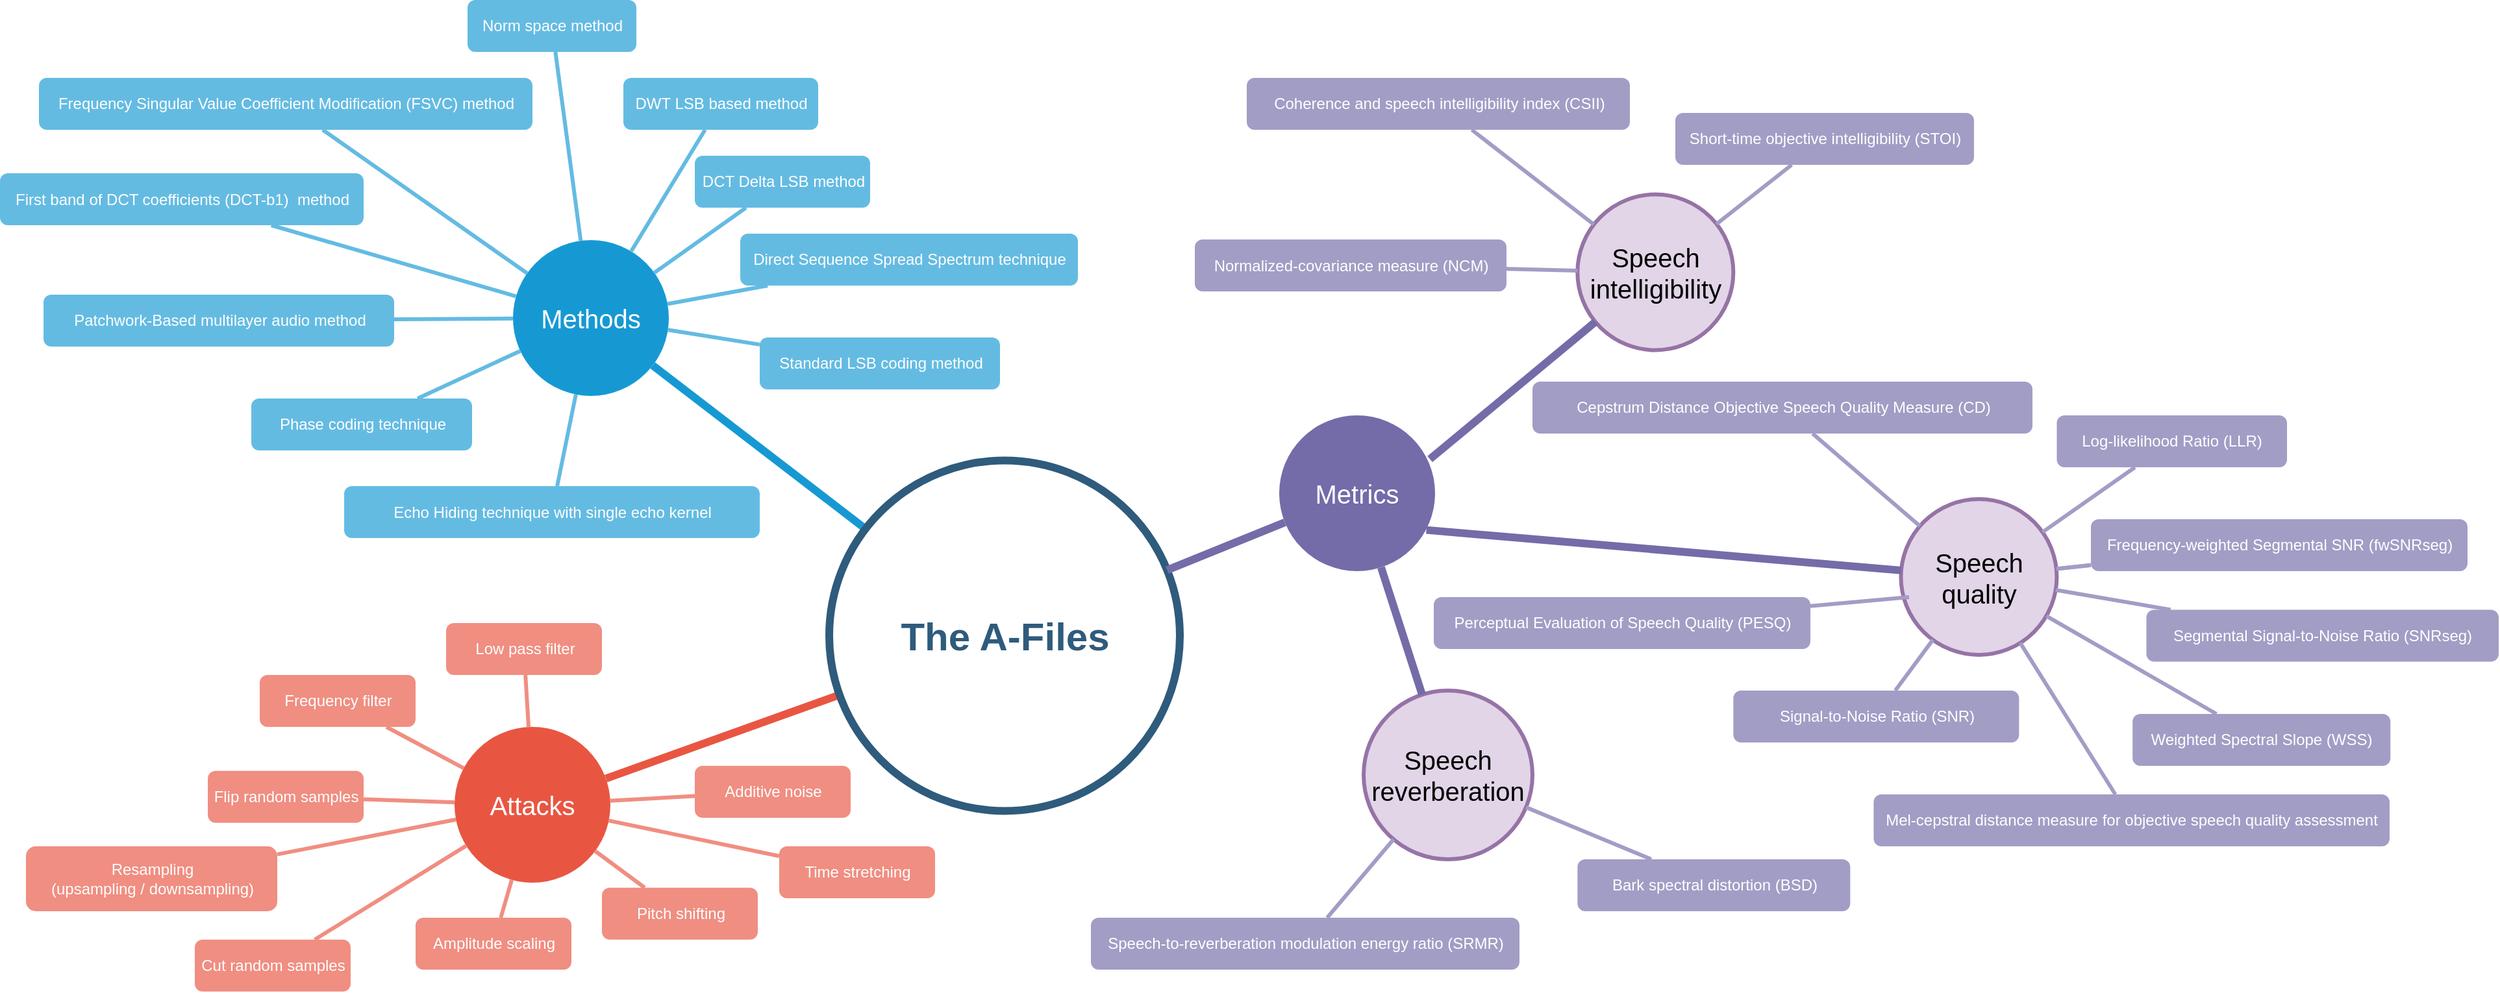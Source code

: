 <mxfile version="21.2.1" type="device">
  <diagram id="6a731a19-8d31-9384-78a2-239565b7b9f0" name="Page-1">
    <mxGraphModel dx="3218" dy="1106" grid="1" gridSize="10" guides="1" tooltips="1" connect="1" arrows="1" fold="1" page="1" pageScale="1" pageWidth="1169" pageHeight="827" background="none" math="0" shadow="0">
      <root>
        <mxCell id="0" />
        <mxCell id="1" parent="0" />
        <mxCell id="1350" value="Methods" style="ellipse;whiteSpace=wrap;html=1;shadow=0;fontFamily=Helvetica;fontSize=20;fontColor=#FFFFFF;align=center;strokeWidth=3;fillColor=#1699D3;strokeColor=none;" parent="1" vertex="1">
          <mxGeometry x="105" y="305" width="120" height="120" as="geometry" />
        </mxCell>
        <mxCell id="1354" value="Speech&lt;br&gt;intelligibility" style="ellipse;whiteSpace=wrap;html=1;shadow=0;fontFamily=Helvetica;fontSize=20;align=center;strokeWidth=3;fillColor=#e1d5e7;strokeColor=#9673a6;" parent="1" vertex="1">
          <mxGeometry x="924.67" y="269.75" width="120" height="120" as="geometry" />
        </mxCell>
        <mxCell id="1356" value="Attacks" style="ellipse;whiteSpace=wrap;html=1;shadow=0;fontFamily=Helvetica;fontSize=20;fontColor=#FFFFFF;align=center;strokeWidth=3;fillColor=#E85642;strokeColor=none;" parent="1" vertex="1">
          <mxGeometry x="60" y="680" width="120" height="120" as="geometry" />
        </mxCell>
        <mxCell id="1358" value="Phase coding technique" style="rounded=1;fillColor=#64BBE2;strokeColor=none;strokeWidth=3;shadow=0;html=1;fontColor=#FFFFFF;" parent="1" vertex="1">
          <mxGeometry x="-96.5" y="427" width="170" height="40" as="geometry" />
        </mxCell>
        <mxCell id="1359" style="endArrow=none;strokeWidth=6;strokeColor=#1699D3;html=1;" parent="1" source="1515" target="1350" edge="1">
          <mxGeometry relative="1" as="geometry" />
        </mxCell>
        <mxCell id="1364" style="endArrow=none;strokeWidth=6;strokeColor=#736ca8;html=1;exitX=0.967;exitY=0.281;exitDx=0;exitDy=0;exitPerimeter=0;" parent="1" source="XhEZrcvrcryo1moyHLeS-1543" target="1354" edge="1">
          <mxGeometry relative="1" as="geometry">
            <mxPoint x="812.045" y="428.895" as="sourcePoint" />
          </mxGeometry>
        </mxCell>
        <mxCell id="1366" value="" style="edgeStyle=none;endArrow=none;strokeWidth=6;strokeColor=#E85642;html=1;" parent="1" source="1515" target="1356" edge="1">
          <mxGeometry x="-339" y="-176.13" width="100" height="100" as="geometry">
            <mxPoint x="296.833" y="602.498" as="sourcePoint" />
            <mxPoint x="-239" y="-176.13" as="targetPoint" />
          </mxGeometry>
        </mxCell>
        <mxCell id="1367" value="Echo Hiding technique with single echo kernel" style="rounded=1;fillColor=#64BBE2;strokeColor=none;strokeWidth=3;shadow=0;html=1;fontColor=#FFFFFF;" parent="1" vertex="1">
          <mxGeometry x="-25" y="494.5" width="320" height="40" as="geometry" />
        </mxCell>
        <mxCell id="1368" value="Patchwork-Based multilayer audio method" style="rounded=1;fillColor=#64BBE2;strokeColor=none;strokeWidth=3;shadow=0;html=1;fontColor=#FFFFFF;" parent="1" vertex="1">
          <mxGeometry x="-256.5" y="347" width="270" height="40" as="geometry" />
        </mxCell>
        <mxCell id="1370" value="First band of DCT coefficients (DCT-b1)&amp;nbsp; method" style="rounded=1;fillColor=#64BBE2;strokeColor=none;strokeWidth=3;shadow=0;html=1;fontColor=#FFFFFF;" parent="1" vertex="1">
          <mxGeometry x="-290" y="253.5" width="280" height="40" as="geometry" />
        </mxCell>
        <mxCell id="1371" value="Frequency Singular Value Coefficient Modification (FSVC) method" style="rounded=1;fillColor=#64BBE2;strokeColor=none;strokeWidth=3;shadow=0;html=1;fontColor=#FFFFFF;" parent="1" vertex="1">
          <mxGeometry x="-260" y="180" width="380" height="40" as="geometry" />
        </mxCell>
        <mxCell id="1372" value="Norm space method" style="rounded=1;fillColor=#64BBE2;strokeColor=none;strokeWidth=3;shadow=0;html=1;fontColor=#FFFFFF;" parent="1" vertex="1">
          <mxGeometry x="70" y="120" width="130" height="40" as="geometry" />
        </mxCell>
        <mxCell id="1373" value="DWT LSB based method" style="rounded=1;fillColor=#64BBE2;strokeColor=none;strokeWidth=3;shadow=0;html=1;fontColor=#FFFFFF;" parent="1" vertex="1">
          <mxGeometry x="190" y="180" width="150" height="40" as="geometry" />
        </mxCell>
        <mxCell id="1374" value="DCT Delta LSB method" style="rounded=1;fillColor=#64BBE2;strokeColor=none;strokeWidth=3;shadow=0;html=1;fontColor=#FFFFFF;" parent="1" vertex="1">
          <mxGeometry x="245" y="240" width="135" height="40" as="geometry" />
        </mxCell>
        <mxCell id="1375" value="Direct Sequence Spread Spectrum technique" style="rounded=1;fillColor=#64BBE2;strokeColor=none;strokeWidth=3;shadow=0;html=1;fontColor=#FFFFFF;" parent="1" vertex="1">
          <mxGeometry x="280" y="300" width="260" height="40" as="geometry" />
        </mxCell>
        <mxCell id="1376" value="Standard LSB coding method" style="rounded=1;fillColor=#64BBE2;strokeColor=none;strokeWidth=3;shadow=0;html=1;fontColor=#FFFFFF;" parent="1" vertex="1">
          <mxGeometry x="295" y="380" width="185" height="40" as="geometry" />
        </mxCell>
        <mxCell id="1377" value="" style="edgeStyle=none;endArrow=none;strokeWidth=3;strokeColor=#64BBE2;html=1;" parent="1" source="1350" target="1376" edge="1">
          <mxGeometry x="-640" y="90" width="100" height="100" as="geometry">
            <mxPoint x="-640" y="190" as="sourcePoint" />
            <mxPoint x="-540" y="90" as="targetPoint" />
          </mxGeometry>
        </mxCell>
        <mxCell id="1378" value="" style="edgeStyle=none;endArrow=none;strokeWidth=3;strokeColor=#64BBE2;html=1;" parent="1" source="1350" target="1367" edge="1">
          <mxGeometry x="-640" y="90" width="100" height="100" as="geometry">
            <mxPoint x="-640" y="190" as="sourcePoint" />
            <mxPoint x="-540" y="90" as="targetPoint" />
          </mxGeometry>
        </mxCell>
        <mxCell id="1379" value="" style="edgeStyle=none;endArrow=none;strokeWidth=3;strokeColor=#64BBE2;html=1;" parent="1" source="1350" target="1358" edge="1">
          <mxGeometry x="-640" y="90" width="100" height="100" as="geometry">
            <mxPoint x="-640" y="190" as="sourcePoint" />
            <mxPoint x="-540" y="90" as="targetPoint" />
          </mxGeometry>
        </mxCell>
        <mxCell id="1380" value="" style="edgeStyle=none;endArrow=none;strokeWidth=3;strokeColor=#64BBE2;html=1;" parent="1" source="1350" target="1368" edge="1">
          <mxGeometry x="-640" y="90" width="100" height="100" as="geometry">
            <mxPoint x="-640" y="190" as="sourcePoint" />
            <mxPoint x="-540" y="90" as="targetPoint" />
          </mxGeometry>
        </mxCell>
        <mxCell id="1382" value="" style="edgeStyle=none;endArrow=none;strokeWidth=3;strokeColor=#64BBE2;html=1;" parent="1" source="1350" target="1370" edge="1">
          <mxGeometry x="-640" y="90" width="100" height="100" as="geometry">
            <mxPoint x="-640" y="190" as="sourcePoint" />
            <mxPoint x="-540" y="90" as="targetPoint" />
          </mxGeometry>
        </mxCell>
        <mxCell id="1383" value="" style="edgeStyle=none;endArrow=none;strokeWidth=3;strokeColor=#64BBE2;html=1;" parent="1" source="1350" target="1371" edge="1">
          <mxGeometry x="-640" y="90" width="100" height="100" as="geometry">
            <mxPoint x="-640" y="190" as="sourcePoint" />
            <mxPoint x="-540" y="90" as="targetPoint" />
          </mxGeometry>
        </mxCell>
        <mxCell id="1384" value="" style="edgeStyle=none;endArrow=none;strokeWidth=3;strokeColor=#64BBE2;html=1;" parent="1" source="1350" target="1372" edge="1">
          <mxGeometry x="-640" y="90" width="100" height="100" as="geometry">
            <mxPoint x="-640" y="190" as="sourcePoint" />
            <mxPoint x="-540" y="90" as="targetPoint" />
          </mxGeometry>
        </mxCell>
        <mxCell id="1385" value="" style="edgeStyle=none;endArrow=none;strokeWidth=3;strokeColor=#64BBE2;html=1;" parent="1" source="1350" target="1373" edge="1">
          <mxGeometry x="-640" y="90" width="100" height="100" as="geometry">
            <mxPoint x="-640" y="190" as="sourcePoint" />
            <mxPoint x="-540" y="90" as="targetPoint" />
          </mxGeometry>
        </mxCell>
        <mxCell id="1386" value="" style="edgeStyle=none;endArrow=none;strokeWidth=3;strokeColor=#64BBE2;html=1;" parent="1" source="1350" target="1374" edge="1">
          <mxGeometry x="-640" y="90" width="100" height="100" as="geometry">
            <mxPoint x="-640" y="190" as="sourcePoint" />
            <mxPoint x="-540" y="90" as="targetPoint" />
          </mxGeometry>
        </mxCell>
        <mxCell id="1387" value="" style="edgeStyle=none;endArrow=none;strokeWidth=3;strokeColor=#64BBE2;html=1;" parent="1" source="1350" target="1375" edge="1">
          <mxGeometry x="-640" y="90" width="100" height="100" as="geometry">
            <mxPoint x="-640" y="190" as="sourcePoint" />
            <mxPoint x="-540" y="90" as="targetPoint" />
          </mxGeometry>
        </mxCell>
        <mxCell id="1457" value="Coherence and speech intelligibility index (CSII)" style="rounded=1;fillColor=#a29dc5;strokeColor=none;strokeWidth=3;shadow=0;html=1;fontColor=#FFFFFF;" parent="1" vertex="1">
          <mxGeometry x="670" y="180" width="295" height="40" as="geometry" />
        </mxCell>
        <mxCell id="1459" value="Short-time objective intelligibility (STOI)" style="rounded=1;fillColor=#a29dc5;strokeColor=none;strokeWidth=3;shadow=0;html=1;fontColor=#FFFFFF;" parent="1" vertex="1">
          <mxGeometry x="1000" y="207" width="230" height="40" as="geometry" />
        </mxCell>
        <mxCell id="1462" value="Normalized-covariance measure (NCM)" style="rounded=1;fillColor=#a29dc5;strokeColor=none;strokeWidth=3;shadow=0;html=1;fontColor=#FFFFFF;" parent="1" vertex="1">
          <mxGeometry x="630" y="304.5" width="240" height="40" as="geometry" />
        </mxCell>
        <mxCell id="1466" value="" style="edgeStyle=none;endArrow=none;strokeWidth=3;strokeColor=#A29DC5;html=1;" parent="1" source="1354" target="1462" edge="1">
          <mxGeometry x="-550" y="-1010.5" width="100" height="100" as="geometry">
            <mxPoint x="-550" y="-910.5" as="sourcePoint" />
            <mxPoint x="-450" y="-1010.5" as="targetPoint" />
          </mxGeometry>
        </mxCell>
        <mxCell id="1467" value="" style="edgeStyle=none;endArrow=none;strokeWidth=3;strokeColor=#A29DC5;html=1;" parent="1" source="1354" target="1457" edge="1">
          <mxGeometry x="-550" y="-1010.5" width="100" height="100" as="geometry">
            <mxPoint x="-550" y="-910.5" as="sourcePoint" />
            <mxPoint x="-450" y="-1010.5" as="targetPoint" />
          </mxGeometry>
        </mxCell>
        <mxCell id="1490" value="Additive noise" style="rounded=1;fillColor=#f08e81;strokeColor=none;strokeWidth=3;shadow=0;html=1;fontColor=#FFFFFF;" parent="1" vertex="1">
          <mxGeometry x="245" y="710" width="120" height="40" as="geometry" />
        </mxCell>
        <mxCell id="1491" value="Low pass filter" style="rounded=1;fillColor=#f08e81;strokeColor=none;strokeWidth=3;shadow=0;html=1;fontColor=#FFFFFF;" parent="1" vertex="1">
          <mxGeometry x="53.5" y="600" width="120" height="40" as="geometry" />
        </mxCell>
        <mxCell id="1492" value="Frequency filter" style="rounded=1;fillColor=#f08e81;strokeColor=none;strokeWidth=3;shadow=0;html=1;fontColor=#FFFFFF;" parent="1" vertex="1">
          <mxGeometry x="-90" y="640" width="120" height="40" as="geometry" />
        </mxCell>
        <mxCell id="1493" value="Flip random samples" style="rounded=1;fillColor=#f08e81;strokeColor=none;strokeWidth=3;shadow=0;html=1;fontColor=#FFFFFF;" parent="1" vertex="1">
          <mxGeometry x="-130" y="713.87" width="120" height="40" as="geometry" />
        </mxCell>
        <mxCell id="1494" value="Cut random samples" style="rounded=1;fillColor=#f08e81;strokeColor=none;strokeWidth=3;shadow=0;html=1;fontColor=#FFFFFF;" parent="1" vertex="1">
          <mxGeometry x="-140" y="843.87" width="120" height="40" as="geometry" />
        </mxCell>
        <mxCell id="1495" value="Resampling &lt;br&gt;(upsampling / downsampling)" style="rounded=1;fillColor=#f08e81;strokeColor=none;strokeWidth=3;shadow=0;html=1;fontColor=#FFFFFF;" parent="1" vertex="1">
          <mxGeometry x="-270" y="772" width="193.5" height="50" as="geometry" />
        </mxCell>
        <mxCell id="1496" value="Amplitude scaling" style="rounded=1;fillColor=#f08e81;strokeColor=none;strokeWidth=3;shadow=0;html=1;fontColor=#FFFFFF;" parent="1" vertex="1">
          <mxGeometry x="30" y="827.0" width="120" height="40" as="geometry" />
        </mxCell>
        <mxCell id="1497" value="Pitch shifting" style="rounded=1;fillColor=#f08e81;strokeColor=none;strokeWidth=3;shadow=0;html=1;fontColor=#FFFFFF;" parent="1" vertex="1">
          <mxGeometry x="173.5" y="803.87" width="120" height="40" as="geometry" />
        </mxCell>
        <mxCell id="1498" value="Time stretching" style="rounded=1;fillColor=#f08e81;strokeColor=none;strokeWidth=3;shadow=0;html=1;fontColor=#FFFFFF;" parent="1" vertex="1">
          <mxGeometry x="310" y="772" width="120" height="40" as="geometry" />
        </mxCell>
        <mxCell id="1503" value="" style="edgeStyle=none;endArrow=none;strokeWidth=3;strokeColor=#F08E81;html=1;" parent="1" source="1356" target="1490" edge="1">
          <mxGeometry x="-331.5" y="-351.13" width="100" height="100" as="geometry">
            <mxPoint x="-331.5" y="-251.13" as="sourcePoint" />
            <mxPoint x="-231.5" y="-351.13" as="targetPoint" />
          </mxGeometry>
        </mxCell>
        <mxCell id="1504" value="" style="edgeStyle=none;endArrow=none;strokeWidth=3;strokeColor=#F08E81;html=1;" parent="1" source="1356" target="1491" edge="1">
          <mxGeometry x="-331.5" y="-351.13" width="100" height="100" as="geometry">
            <mxPoint x="-331.5" y="-251.13" as="sourcePoint" />
            <mxPoint x="-231.5" y="-351.13" as="targetPoint" />
          </mxGeometry>
        </mxCell>
        <mxCell id="1505" value="" style="edgeStyle=none;endArrow=none;strokeWidth=3;strokeColor=#F08E81;html=1;" parent="1" source="1356" target="1492" edge="1">
          <mxGeometry x="-331.5" y="-351.13" width="100" height="100" as="geometry">
            <mxPoint x="-331.5" y="-251.13" as="sourcePoint" />
            <mxPoint x="-231.5" y="-351.13" as="targetPoint" />
          </mxGeometry>
        </mxCell>
        <mxCell id="1506" value="" style="edgeStyle=none;endArrow=none;strokeWidth=3;strokeColor=#F08E81;html=1;" parent="1" source="1356" target="1493" edge="1">
          <mxGeometry x="-331.5" y="-351.13" width="100" height="100" as="geometry">
            <mxPoint x="-331.5" y="-251.13" as="sourcePoint" />
            <mxPoint x="-231.5" y="-351.13" as="targetPoint" />
          </mxGeometry>
        </mxCell>
        <mxCell id="1507" value="" style="edgeStyle=none;endArrow=none;strokeWidth=3;strokeColor=#F08E81;html=1;" parent="1" source="1356" target="1494" edge="1">
          <mxGeometry x="-331.5" y="-351.13" width="100" height="100" as="geometry">
            <mxPoint x="-331.5" y="-251.13" as="sourcePoint" />
            <mxPoint x="-231.5" y="-351.13" as="targetPoint" />
          </mxGeometry>
        </mxCell>
        <mxCell id="1508" value="" style="edgeStyle=none;endArrow=none;strokeWidth=3;strokeColor=#F08E81;html=1;" parent="1" source="1356" target="1495" edge="1">
          <mxGeometry x="-331.5" y="-351.13" width="100" height="100" as="geometry">
            <mxPoint x="-331.5" y="-251.13" as="sourcePoint" />
            <mxPoint x="-231.5" y="-351.13" as="targetPoint" />
          </mxGeometry>
        </mxCell>
        <mxCell id="1509" value="" style="edgeStyle=none;endArrow=none;strokeWidth=3;strokeColor=#F08E81;html=1;" parent="1" source="1356" target="1496" edge="1">
          <mxGeometry x="-331.5" y="-351.13" width="100" height="100" as="geometry">
            <mxPoint x="-331.5" y="-251.13" as="sourcePoint" />
            <mxPoint x="-231.5" y="-351.13" as="targetPoint" />
          </mxGeometry>
        </mxCell>
        <mxCell id="1510" value="" style="edgeStyle=none;endArrow=none;strokeWidth=3;strokeColor=#F08E81;html=1;" parent="1" source="1356" target="1497" edge="1">
          <mxGeometry x="-331.5" y="-351.13" width="100" height="100" as="geometry">
            <mxPoint x="-331.5" y="-251.13" as="sourcePoint" />
            <mxPoint x="-231.5" y="-351.13" as="targetPoint" />
          </mxGeometry>
        </mxCell>
        <mxCell id="1511" value="" style="edgeStyle=none;endArrow=none;strokeWidth=3;strokeColor=#F08E81;html=1;" parent="1" source="1356" target="1498" edge="1">
          <mxGeometry x="-331.5" y="-351.13" width="100" height="100" as="geometry">
            <mxPoint x="-331.5" y="-251.13" as="sourcePoint" />
            <mxPoint x="-231.5" y="-351.13" as="targetPoint" />
          </mxGeometry>
        </mxCell>
        <mxCell id="1515" value="The A-Files" style="ellipse;whiteSpace=wrap;html=1;shadow=0;fontFamily=Helvetica;fontSize=30;fontColor=#2F5B7C;align=center;strokeColor=#2F5B7C;strokeWidth=6;fillColor=#FFFFFF;fontStyle=1;gradientColor=none;" parent="1" vertex="1">
          <mxGeometry x="348.5" y="474.75" width="270" height="270" as="geometry" />
        </mxCell>
        <mxCell id="1541" value="" style="edgeStyle=none;endArrow=none;strokeWidth=3;strokeColor=#A29DC5;html=1;" parent="1" source="1354" target="1459" edge="1">
          <mxGeometry x="-1975" y="-1315.5" width="100" height="100" as="geometry">
            <mxPoint x="-1975" y="-1215.5" as="sourcePoint" />
            <mxPoint x="-1875" y="-1315.5" as="targetPoint" />
          </mxGeometry>
        </mxCell>
        <mxCell id="XhEZrcvrcryo1moyHLeS-1543" value="Metrics" style="ellipse;whiteSpace=wrap;html=1;shadow=0;fontFamily=Helvetica;fontSize=20;fontColor=#FFFFFF;align=center;strokeWidth=3;fillColor=#736ca8;strokeColor=none;" parent="1" vertex="1">
          <mxGeometry x="695" y="440" width="120" height="120" as="geometry" />
        </mxCell>
        <mxCell id="XhEZrcvrcryo1moyHLeS-1544" style="endArrow=none;strokeWidth=6;strokeColor=#736ca8;html=1;" parent="1" source="1515" target="XhEZrcvrcryo1moyHLeS-1543" edge="1">
          <mxGeometry relative="1" as="geometry">
            <mxPoint x="670" y="734.5" as="sourcePoint" />
            <mxPoint x="761" y="603.5" as="targetPoint" />
          </mxGeometry>
        </mxCell>
        <mxCell id="XhEZrcvrcryo1moyHLeS-1546" value="Speech&lt;br&gt;quality" style="ellipse;whiteSpace=wrap;html=1;shadow=0;fontFamily=Helvetica;fontSize=20;align=center;strokeWidth=3;fillColor=#e1d5e7;strokeColor=#9673a6;" parent="1" vertex="1">
          <mxGeometry x="1173.72" y="504.5" width="120" height="120" as="geometry" />
        </mxCell>
        <mxCell id="XhEZrcvrcryo1moyHLeS-1547" style="endArrow=none;strokeWidth=6;strokeColor=#736ca8;html=1;exitX=0.944;exitY=0.736;exitDx=0;exitDy=0;exitPerimeter=0;" parent="1" source="XhEZrcvrcryo1moyHLeS-1543" target="XhEZrcvrcryo1moyHLeS-1546" edge="1">
          <mxGeometry relative="1" as="geometry">
            <mxPoint x="855" y="810" as="sourcePoint" />
          </mxGeometry>
        </mxCell>
        <mxCell id="XhEZrcvrcryo1moyHLeS-1548" value="Cepstrum Distance Objective Speech Quality Measure (CD)" style="rounded=1;fillColor=#a29dc5;strokeColor=none;strokeWidth=3;shadow=0;html=1;fontColor=#FFFFFF;" parent="1" vertex="1">
          <mxGeometry x="890" y="414" width="385" height="40" as="geometry" />
        </mxCell>
        <mxCell id="XhEZrcvrcryo1moyHLeS-1549" value="Signal-to-Noise Ratio (SNR)" style="rounded=1;fillColor=#a29dc5;strokeColor=none;strokeWidth=3;shadow=0;html=1;fontColor=#FFFFFF;" parent="1" vertex="1">
          <mxGeometry x="1044.67" y="652" width="220" height="40" as="geometry" />
        </mxCell>
        <mxCell id="XhEZrcvrcryo1moyHLeS-1550" value="Frequency-weighted Segmental SNR (fwSNRseg)" style="rounded=1;fillColor=#a29dc5;strokeColor=none;strokeWidth=3;shadow=0;html=1;fontColor=#FFFFFF;" parent="1" vertex="1">
          <mxGeometry x="1320.0" y="520" width="290" height="40" as="geometry" />
        </mxCell>
        <mxCell id="XhEZrcvrcryo1moyHLeS-1551" value="Log-likelihood Ratio (LLR)" style="rounded=1;fillColor=#a29dc5;strokeColor=none;strokeWidth=3;shadow=0;html=1;fontColor=#FFFFFF;" parent="1" vertex="1">
          <mxGeometry x="1293.72" y="440" width="177.28" height="40" as="geometry" />
        </mxCell>
        <mxCell id="XhEZrcvrcryo1moyHLeS-1552" value="Mel-cepstral distance measure for objective speech quality assessment" style="rounded=1;fillColor=#a29dc5;strokeColor=none;strokeWidth=3;shadow=0;html=1;fontColor=#FFFFFF;" parent="1" vertex="1">
          <mxGeometry x="1152.72" y="732" width="397.28" height="40" as="geometry" />
        </mxCell>
        <mxCell id="XhEZrcvrcryo1moyHLeS-1553" value="Perceptual Evaluation of Speech Quality (PESQ)" style="rounded=1;fillColor=#a29dc5;strokeColor=none;strokeWidth=3;shadow=0;html=1;fontColor=#FFFFFF;" parent="1" vertex="1">
          <mxGeometry x="814" y="580" width="290" height="40" as="geometry" />
        </mxCell>
        <mxCell id="XhEZrcvrcryo1moyHLeS-1554" value="" style="edgeStyle=none;endArrow=none;strokeWidth=3;strokeColor=#A29DC5;html=1;" parent="1" source="XhEZrcvrcryo1moyHLeS-1546" target="XhEZrcvrcryo1moyHLeS-1551" edge="1">
          <mxGeometry x="-287.28" y="-770.5" width="100" height="100" as="geometry">
            <mxPoint x="-287.28" y="-670.5" as="sourcePoint" />
            <mxPoint x="-187.28" y="-770.5" as="targetPoint" />
          </mxGeometry>
        </mxCell>
        <mxCell id="XhEZrcvrcryo1moyHLeS-1555" value="" style="edgeStyle=none;endArrow=none;strokeWidth=3;strokeColor=#A29DC5;html=1;" parent="1" source="XhEZrcvrcryo1moyHLeS-1546" target="XhEZrcvrcryo1moyHLeS-1552" edge="1">
          <mxGeometry x="-287.28" y="-770.5" width="100" height="100" as="geometry">
            <mxPoint x="-287.28" y="-670.5" as="sourcePoint" />
            <mxPoint x="-187.28" y="-770.5" as="targetPoint" />
          </mxGeometry>
        </mxCell>
        <mxCell id="XhEZrcvrcryo1moyHLeS-1556" value="" style="edgeStyle=none;endArrow=none;strokeWidth=3;strokeColor=#A29DC5;html=1;" parent="1" source="XhEZrcvrcryo1moyHLeS-1546" target="XhEZrcvrcryo1moyHLeS-1549" edge="1">
          <mxGeometry x="-287.28" y="-770.5" width="100" height="100" as="geometry">
            <mxPoint x="-287.28" y="-670.5" as="sourcePoint" />
            <mxPoint x="-187.28" y="-770.5" as="targetPoint" />
          </mxGeometry>
        </mxCell>
        <mxCell id="XhEZrcvrcryo1moyHLeS-1558" value="" style="edgeStyle=none;endArrow=none;strokeWidth=3;strokeColor=#A29DC5;html=1;" parent="1" source="XhEZrcvrcryo1moyHLeS-1546" target="XhEZrcvrcryo1moyHLeS-1550" edge="1">
          <mxGeometry x="-287.28" y="-770.5" width="100" height="100" as="geometry">
            <mxPoint x="-287.28" y="-670.5" as="sourcePoint" />
            <mxPoint x="-187.28" y="-770.5" as="targetPoint" />
          </mxGeometry>
        </mxCell>
        <mxCell id="XhEZrcvrcryo1moyHLeS-1559" value="" style="edgeStyle=none;endArrow=none;strokeWidth=3;strokeColor=#A29DC5;html=1;" parent="1" source="XhEZrcvrcryo1moyHLeS-1546" target="XhEZrcvrcryo1moyHLeS-1550" edge="1">
          <mxGeometry x="-1712.28" y="-1075.5" width="100" height="100" as="geometry">
            <mxPoint x="-1712.28" y="-975.5" as="sourcePoint" />
            <mxPoint x="-1612.28" y="-1075.5" as="targetPoint" />
          </mxGeometry>
        </mxCell>
        <mxCell id="XhEZrcvrcryo1moyHLeS-1560" value="Speech&lt;br&gt;reverberation" style="ellipse;whiteSpace=wrap;html=1;shadow=0;fontFamily=Helvetica;fontSize=20;align=center;strokeWidth=3;fillColor=#e1d5e7;strokeColor=#9673a6;" parent="1" vertex="1">
          <mxGeometry x="760" y="652" width="130" height="130" as="geometry" />
        </mxCell>
        <mxCell id="XhEZrcvrcryo1moyHLeS-1561" style="endArrow=none;strokeWidth=6;strokeColor=#736ca8;html=1;" parent="1" target="XhEZrcvrcryo1moyHLeS-1560" edge="1" source="XhEZrcvrcryo1moyHLeS-1543">
          <mxGeometry relative="1" as="geometry">
            <mxPoint x="760" y="533.5" as="sourcePoint" />
          </mxGeometry>
        </mxCell>
        <mxCell id="XhEZrcvrcryo1moyHLeS-1564" value="Speech-to-reverberation modulation energy ratio (SRMR)" style="rounded=1;fillColor=#a29dc5;strokeColor=none;strokeWidth=3;shadow=0;html=1;fontColor=#FFFFFF;" parent="1" vertex="1">
          <mxGeometry x="550" y="827" width="330" height="40" as="geometry" />
        </mxCell>
        <mxCell id="XhEZrcvrcryo1moyHLeS-1565" value="Bark spectral distortion (BSD)" style="rounded=1;fillColor=#a29dc5;strokeColor=none;strokeWidth=3;shadow=0;html=1;fontColor=#FFFFFF;" parent="1" vertex="1">
          <mxGeometry x="924.67" y="782" width="210" height="40" as="geometry" />
        </mxCell>
        <mxCell id="XhEZrcvrcryo1moyHLeS-1568" value="" style="edgeStyle=none;endArrow=none;strokeWidth=3;strokeColor=#A29DC5;html=1;" parent="1" source="XhEZrcvrcryo1moyHLeS-1560" target="XhEZrcvrcryo1moyHLeS-1565" edge="1">
          <mxGeometry x="-613.28" y="-498.5" width="100" height="100" as="geometry">
            <mxPoint x="1002.676" y="867.694" as="sourcePoint" />
            <mxPoint x="-513.28" y="-498.5" as="targetPoint" />
          </mxGeometry>
        </mxCell>
        <mxCell id="XhEZrcvrcryo1moyHLeS-1573" value="" style="edgeStyle=none;endArrow=none;strokeWidth=3;strokeColor=#A29DC5;html=1;" parent="1" source="XhEZrcvrcryo1moyHLeS-1560" target="XhEZrcvrcryo1moyHLeS-1564" edge="1">
          <mxGeometry x="-2121.02" y="-807.79" width="100" height="100" as="geometry">
            <mxPoint x="882.263" y="810.001" as="sourcePoint" />
            <mxPoint x="905.736" y="754.71" as="targetPoint" />
          </mxGeometry>
        </mxCell>
        <mxCell id="XhEZrcvrcryo1moyHLeS-1575" value="" style="edgeStyle=none;endArrow=none;strokeWidth=3;strokeColor=#A29DC5;html=1;entryX=0.052;entryY=0.629;entryDx=0;entryDy=0;entryPerimeter=0;" parent="1" source="XhEZrcvrcryo1moyHLeS-1553" target="XhEZrcvrcryo1moyHLeS-1546" edge="1">
          <mxGeometry x="-1903.28" y="-995.5" width="100" height="100" as="geometry">
            <mxPoint x="1100.003" y="622.291" as="sourcePoint" />
            <mxPoint x="1160" y="560" as="targetPoint" />
          </mxGeometry>
        </mxCell>
        <mxCell id="XhEZrcvrcryo1moyHLeS-1577" value="" style="edgeStyle=none;endArrow=none;strokeWidth=3;strokeColor=#A29DC5;html=1;" parent="1" source="XhEZrcvrcryo1moyHLeS-1546" target="XhEZrcvrcryo1moyHLeS-1548" edge="1">
          <mxGeometry x="-1900.02" y="-1095.5" width="100" height="100" as="geometry">
            <mxPoint x="1103.263" y="522.291" as="sourcePoint" />
            <mxPoint x="1126.736" y="467" as="targetPoint" />
          </mxGeometry>
        </mxCell>
        <mxCell id="XhEZrcvrcryo1moyHLeS-1580" value="Segmental Signal-to-Noise Ratio (SNRseg)" style="rounded=1;fillColor=#a29dc5;strokeColor=none;strokeWidth=3;shadow=0;html=1;fontColor=#FFFFFF;" parent="1" vertex="1">
          <mxGeometry x="1362.72" y="589.75" width="271.28" height="40" as="geometry" />
        </mxCell>
        <mxCell id="XhEZrcvrcryo1moyHLeS-1581" value="" style="edgeStyle=none;endArrow=none;strokeWidth=3;strokeColor=#A29DC5;html=1;" parent="1" source="XhEZrcvrcryo1moyHLeS-1546" target="XhEZrcvrcryo1moyHLeS-1580" edge="1">
          <mxGeometry x="-211.28" y="-713" width="100" height="100" as="geometry">
            <mxPoint x="1370" y="617.5" as="sourcePoint" />
            <mxPoint x="-111.28" y="-713" as="targetPoint" />
          </mxGeometry>
        </mxCell>
        <mxCell id="XhEZrcvrcryo1moyHLeS-1582" value="Weighted Spectral Slope (WSS)" style="rounded=1;fillColor=#a29dc5;strokeColor=none;strokeWidth=3;shadow=0;html=1;fontColor=#FFFFFF;" parent="1" vertex="1">
          <mxGeometry x="1352.08" y="670" width="198.56" height="40" as="geometry" />
        </mxCell>
        <mxCell id="XhEZrcvrcryo1moyHLeS-1583" value="" style="edgeStyle=none;endArrow=none;strokeWidth=3;strokeColor=#A29DC5;html=1;" parent="1" source="XhEZrcvrcryo1moyHLeS-1546" target="XhEZrcvrcryo1moyHLeS-1582" edge="1">
          <mxGeometry x="-218.56" y="-657.5" width="100" height="100" as="geometry">
            <mxPoint x="1362.72" y="673" as="sourcePoint" />
            <mxPoint x="-118.56" y="-657.5" as="targetPoint" />
          </mxGeometry>
        </mxCell>
        <mxCell id="cS9CHsYPmCv00TfXUtZY-1541" style="edgeStyle=orthogonalEdgeStyle;rounded=0;orthogonalLoop=1;jettySize=auto;html=1;exitX=0.5;exitY=1;exitDx=0;exitDy=0;" edge="1" parent="1" source="1490" target="1490">
          <mxGeometry relative="1" as="geometry" />
        </mxCell>
      </root>
    </mxGraphModel>
  </diagram>
</mxfile>
